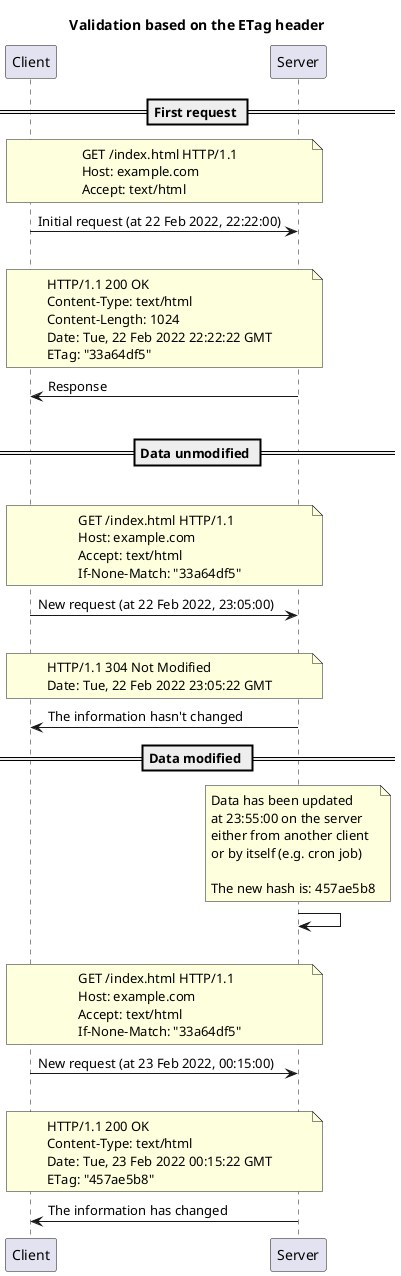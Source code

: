 @startuml

title "Validation based on the ETag header"

participant Client
participant Server

== First request ==

note over Client, Server
GET /index.html HTTP/1.1
Host: example.com
Accept: text/html
end note
Client -> Server: Initial request (at 22 Feb 2022, 22:22:00)

|||

note over Client, Server
HTTP/1.1 200 OK
Content-Type: text/html
Content-Length: 1024
Date: Tue, 22 Feb 2022 22:22:22 GMT
ETag: "33a64df5"
end note
Server -> Client: Response

|||

== Data unmodified ==

|||

note over Client, Server
GET /index.html HTTP/1.1
Host: example.com
Accept: text/html
If-None-Match: "33a64df5"
end note
Client -> Server: New request (at 22 Feb 2022, 23:05:00)

|||

note over Client, Server
HTTP/1.1 304 Not Modified
Date: Tue, 22 Feb 2022 23:05:22 GMT
end note
Server -> Client: The information hasn't changed

== Data modified ==

note over Server
Data has been updated 
at 23:55:00 on the server 
either from another client 
or by itself (e.g. cron job)

The new hash is: 457ae5b8
end note

Server -> Server

|||

note over Client, Server
GET /index.html HTTP/1.1
Host: example.com
Accept: text/html
If-None-Match: "33a64df5"
end note
Client -> Server: New request (at 23 Feb 2022, 00:15:00)

|||

note over Client, Server
HTTP/1.1 200 OK
Content-Type: text/html
Date: Tue, 23 Feb 2022 00:15:22 GMT
ETag: "457ae5b8"
end note
Server -> Client: The information has changed

@enduml
